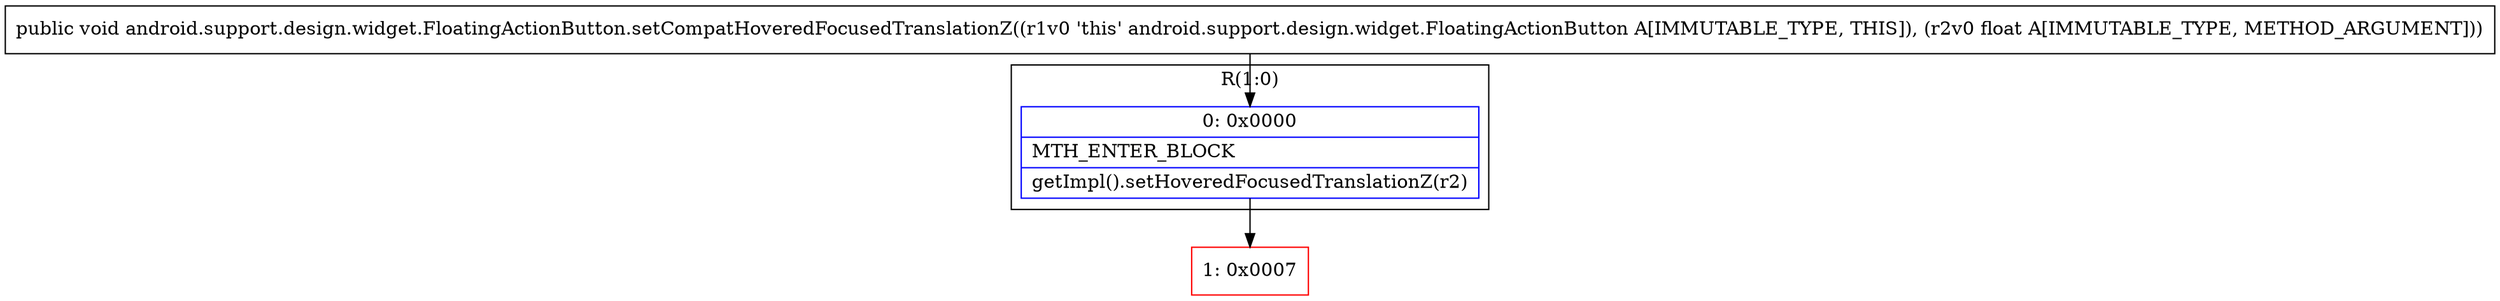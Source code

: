 digraph "CFG forandroid.support.design.widget.FloatingActionButton.setCompatHoveredFocusedTranslationZ(F)V" {
subgraph cluster_Region_262689022 {
label = "R(1:0)";
node [shape=record,color=blue];
Node_0 [shape=record,label="{0\:\ 0x0000|MTH_ENTER_BLOCK\l|getImpl().setHoveredFocusedTranslationZ(r2)\l}"];
}
Node_1 [shape=record,color=red,label="{1\:\ 0x0007}"];
MethodNode[shape=record,label="{public void android.support.design.widget.FloatingActionButton.setCompatHoveredFocusedTranslationZ((r1v0 'this' android.support.design.widget.FloatingActionButton A[IMMUTABLE_TYPE, THIS]), (r2v0 float A[IMMUTABLE_TYPE, METHOD_ARGUMENT])) }"];
MethodNode -> Node_0;
Node_0 -> Node_1;
}

